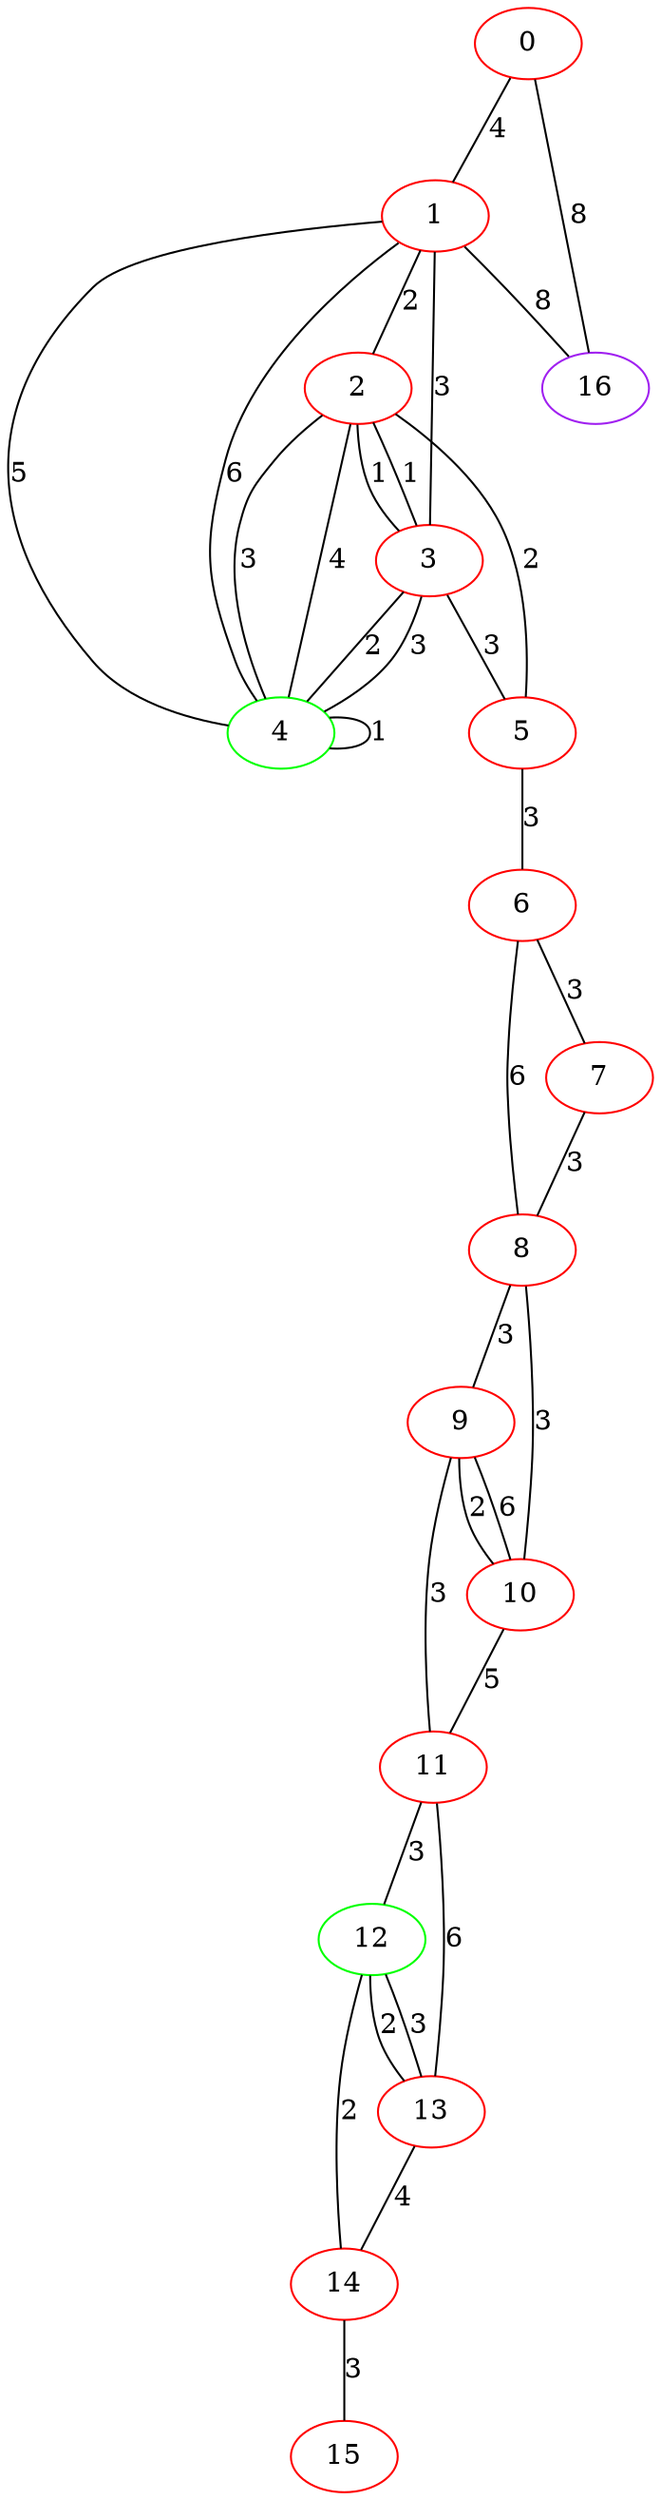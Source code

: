 graph "" {
0 [color=red, weight=1];
1 [color=red, weight=1];
2 [color=red, weight=1];
3 [color=red, weight=1];
4 [color=green, weight=2];
5 [color=red, weight=1];
6 [color=red, weight=1];
7 [color=red, weight=1];
8 [color=red, weight=1];
9 [color=red, weight=1];
10 [color=red, weight=1];
11 [color=red, weight=1];
12 [color=green, weight=2];
13 [color=red, weight=1];
14 [color=red, weight=1];
15 [color=red, weight=1];
16 [color=purple, weight=4];
0 -- 16  [key=0, label=8];
0 -- 1  [key=0, label=4];
1 -- 16  [key=0, label=8];
1 -- 2  [key=0, label=2];
1 -- 3  [key=0, label=3];
1 -- 4  [key=0, label=5];
1 -- 4  [key=1, label=6];
2 -- 3  [key=0, label=1];
2 -- 3  [key=1, label=1];
2 -- 4  [key=0, label=3];
2 -- 4  [key=1, label=4];
2 -- 5  [key=0, label=2];
3 -- 4  [key=0, label=2];
3 -- 4  [key=1, label=3];
3 -- 5  [key=0, label=3];
4 -- 4  [key=0, label=1];
5 -- 6  [key=0, label=3];
6 -- 8  [key=0, label=6];
6 -- 7  [key=0, label=3];
7 -- 8  [key=0, label=3];
8 -- 9  [key=0, label=3];
8 -- 10  [key=0, label=3];
9 -- 10  [key=0, label=2];
9 -- 10  [key=1, label=6];
9 -- 11  [key=0, label=3];
10 -- 11  [key=0, label=5];
11 -- 12  [key=0, label=3];
11 -- 13  [key=0, label=6];
12 -- 13  [key=0, label=2];
12 -- 13  [key=1, label=3];
12 -- 14  [key=0, label=2];
13 -- 14  [key=0, label=4];
14 -- 15  [key=0, label=3];
}
